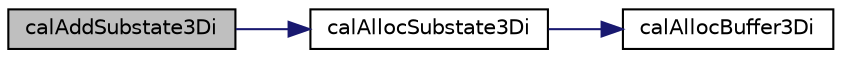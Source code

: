 digraph "calAddSubstate3Di"
{
  edge [fontname="Helvetica",fontsize="10",labelfontname="Helvetica",labelfontsize="10"];
  node [fontname="Helvetica",fontsize="10",shape=record];
  rankdir="LR";
  Node1 [label="calAddSubstate3Di",height=0.2,width=0.4,color="black", fillcolor="grey75", style="filled" fontcolor="black"];
  Node1 -> Node2 [color="midnightblue",fontsize="10",style="solid",fontname="Helvetica"];
  Node2 [label="calAllocSubstate3Di",height=0.2,width=0.4,color="black", fillcolor="white", style="filled",URL="$cal3_d_8c.html#a25dc87eb4cd7831ce5eb022ab3a3a415",tooltip="Integer substates allocation function. "];
  Node2 -> Node3 [color="midnightblue",fontsize="10",style="solid",fontname="Helvetica"];
  Node3 [label="calAllocBuffer3Di",height=0.2,width=0.4,color="black", fillcolor="white", style="filled",URL="$cal3_d_buffer_8c.html#aa99d11f2417a2a454b479087c6000d50",tooltip="Allocates an int linearized 3D buffer. "];
}
